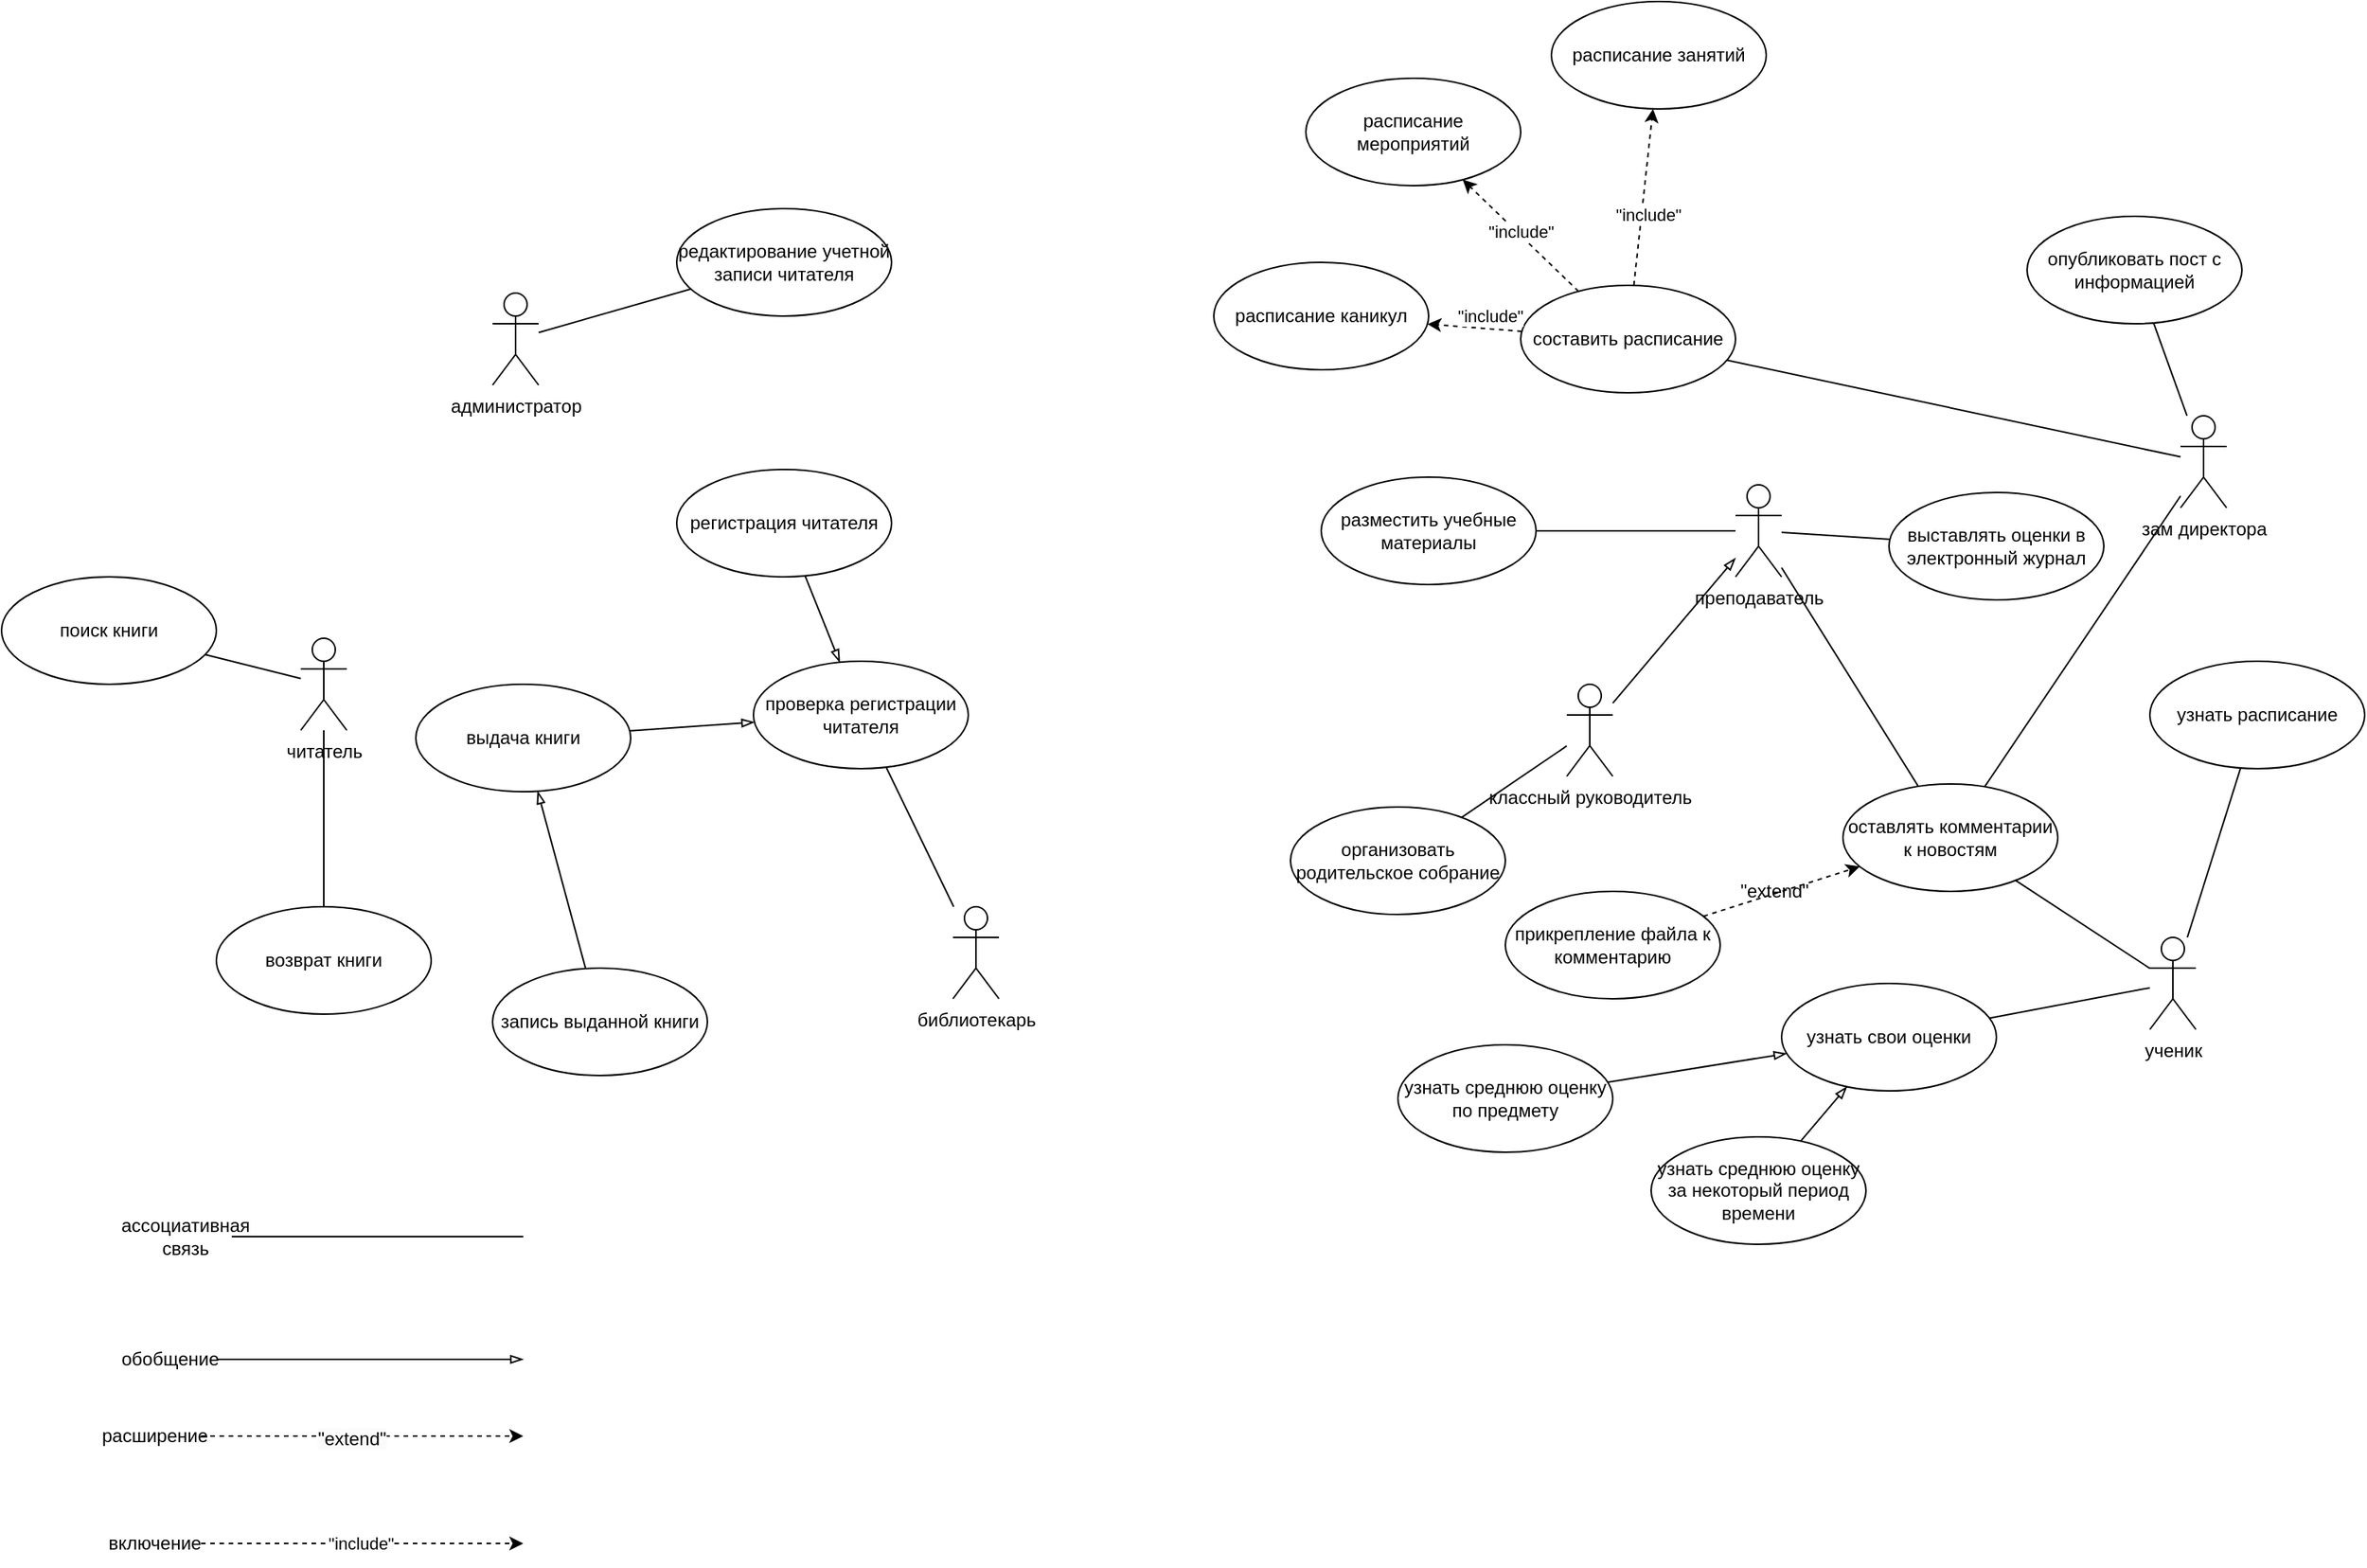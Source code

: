 <mxfile version="24.4.6" type="device">
  <diagram name="Страница — 1" id="wDRxLquC2YSGingMe7tP">
    <mxGraphModel dx="1889" dy="578" grid="1" gridSize="10" guides="1" tooltips="1" connect="1" arrows="1" fold="1" page="1" pageScale="1" pageWidth="827" pageHeight="1169" math="0" shadow="0">
      <root>
        <mxCell id="0" />
        <mxCell id="1" parent="0" />
        <mxCell id="cwoH7NcQLJnFLPaj7F_6-5" style="rounded=0;orthogonalLoop=1;jettySize=auto;html=1;strokeColor=default;endArrow=none;endFill=0;" parent="1" source="cwoH7NcQLJnFLPaj7F_6-1" target="cwoH7NcQLJnFLPaj7F_6-2" edge="1">
          <mxGeometry relative="1" as="geometry" />
        </mxCell>
        <mxCell id="cwoH7NcQLJnFLPaj7F_6-16" style="edgeStyle=none;rounded=0;orthogonalLoop=1;jettySize=auto;html=1;endArrow=none;endFill=0;" parent="1" source="cwoH7NcQLJnFLPaj7F_6-1" target="cwoH7NcQLJnFLPaj7F_6-15" edge="1">
          <mxGeometry relative="1" as="geometry" />
        </mxCell>
        <mxCell id="cwoH7NcQLJnFLPaj7F_6-32" style="edgeStyle=none;rounded=0;orthogonalLoop=1;jettySize=auto;html=1;endArrow=none;endFill=0;" parent="1" source="cwoH7NcQLJnFLPaj7F_6-1" target="cwoH7NcQLJnFLPaj7F_6-28" edge="1">
          <mxGeometry relative="1" as="geometry" />
        </mxCell>
        <mxCell id="cwoH7NcQLJnFLPaj7F_6-1" value="преподаватель" style="shape=umlActor;verticalLabelPosition=bottom;verticalAlign=top;html=1;" parent="1" vertex="1">
          <mxGeometry x="360" y="425" width="30" height="60" as="geometry" />
        </mxCell>
        <mxCell id="cwoH7NcQLJnFLPaj7F_6-2" value="выставлять оценки в электронный журнал" style="ellipse;whiteSpace=wrap;html=1;" parent="1" vertex="1">
          <mxGeometry x="460" y="430" width="140" height="70" as="geometry" />
        </mxCell>
        <mxCell id="cwoH7NcQLJnFLPaj7F_6-19" style="edgeStyle=none;rounded=0;orthogonalLoop=1;jettySize=auto;html=1;endArrow=none;endFill=0;" parent="1" source="cwoH7NcQLJnFLPaj7F_6-7" target="cwoH7NcQLJnFLPaj7F_6-18" edge="1">
          <mxGeometry relative="1" as="geometry" />
        </mxCell>
        <mxCell id="cwoH7NcQLJnFLPaj7F_6-7" value="классный руководитель" style="shape=umlActor;verticalLabelPosition=bottom;verticalAlign=top;html=1;" parent="1" vertex="1">
          <mxGeometry x="250" y="555" width="30" height="60" as="geometry" />
        </mxCell>
        <mxCell id="cwoH7NcQLJnFLPaj7F_6-12" style="edgeStyle=none;rounded=0;orthogonalLoop=1;jettySize=auto;html=1;endArrow=none;endFill=0;" parent="1" source="cwoH7NcQLJnFLPaj7F_6-9" target="cwoH7NcQLJnFLPaj7F_6-11" edge="1">
          <mxGeometry relative="1" as="geometry" />
        </mxCell>
        <mxCell id="cwoH7NcQLJnFLPaj7F_6-14" style="edgeStyle=none;rounded=0;orthogonalLoop=1;jettySize=auto;html=1;endArrow=none;endFill=0;" parent="1" source="cwoH7NcQLJnFLPaj7F_6-9" target="cwoH7NcQLJnFLPaj7F_6-13" edge="1">
          <mxGeometry relative="1" as="geometry" />
        </mxCell>
        <mxCell id="cwoH7NcQLJnFLPaj7F_6-31" style="edgeStyle=none;rounded=0;orthogonalLoop=1;jettySize=auto;html=1;endArrow=none;endFill=0;" parent="1" source="cwoH7NcQLJnFLPaj7F_6-9" target="cwoH7NcQLJnFLPaj7F_6-28" edge="1">
          <mxGeometry relative="1" as="geometry" />
        </mxCell>
        <mxCell id="cwoH7NcQLJnFLPaj7F_6-9" value="ученик" style="shape=umlActor;verticalLabelPosition=bottom;verticalAlign=top;html=1;" parent="1" vertex="1">
          <mxGeometry x="630" y="720" width="30" height="60" as="geometry" />
        </mxCell>
        <mxCell id="cwoH7NcQLJnFLPaj7F_6-11" value="узнать расписание" style="ellipse;whiteSpace=wrap;html=1;" parent="1" vertex="1">
          <mxGeometry x="630" y="540" width="140" height="70" as="geometry" />
        </mxCell>
        <mxCell id="cwoH7NcQLJnFLPaj7F_6-13" value="узнать свои оценки" style="ellipse;whiteSpace=wrap;html=1;" parent="1" vertex="1">
          <mxGeometry x="390" y="750" width="140" height="70" as="geometry" />
        </mxCell>
        <mxCell id="cwoH7NcQLJnFLPaj7F_6-15" value="разместить учебные материалы" style="ellipse;whiteSpace=wrap;html=1;" parent="1" vertex="1">
          <mxGeometry x="90" y="420" width="140" height="70" as="geometry" />
        </mxCell>
        <mxCell id="cwoH7NcQLJnFLPaj7F_6-18" value="организовать родительское собрание" style="ellipse;whiteSpace=wrap;html=1;" parent="1" vertex="1">
          <mxGeometry x="70" y="635" width="140" height="70" as="geometry" />
        </mxCell>
        <mxCell id="cwoH7NcQLJnFLPaj7F_6-23" style="edgeStyle=none;rounded=0;orthogonalLoop=1;jettySize=auto;html=1;endArrow=none;endFill=0;" parent="1" source="cwoH7NcQLJnFLPaj7F_6-21" target="cwoH7NcQLJnFLPaj7F_6-22" edge="1">
          <mxGeometry relative="1" as="geometry" />
        </mxCell>
        <mxCell id="cwoH7NcQLJnFLPaj7F_6-27" style="edgeStyle=none;rounded=0;orthogonalLoop=1;jettySize=auto;html=1;endArrow=none;endFill=0;" parent="1" source="cwoH7NcQLJnFLPaj7F_6-21" target="cwoH7NcQLJnFLPaj7F_6-26" edge="1">
          <mxGeometry relative="1" as="geometry" />
        </mxCell>
        <mxCell id="cwoH7NcQLJnFLPaj7F_6-33" style="edgeStyle=none;rounded=0;orthogonalLoop=1;jettySize=auto;html=1;endArrow=none;endFill=0;" parent="1" source="cwoH7NcQLJnFLPaj7F_6-21" target="cwoH7NcQLJnFLPaj7F_6-28" edge="1">
          <mxGeometry relative="1" as="geometry" />
        </mxCell>
        <mxCell id="cwoH7NcQLJnFLPaj7F_6-21" value="зам директора" style="shape=umlActor;verticalLabelPosition=bottom;verticalAlign=top;html=1;" parent="1" vertex="1">
          <mxGeometry x="650" y="380" width="30" height="60" as="geometry" />
        </mxCell>
        <mxCell id="cwoH7NcQLJnFLPaj7F_6-46" style="edgeStyle=none;rounded=0;orthogonalLoop=1;jettySize=auto;html=1;dashed=1;" parent="1" source="cwoH7NcQLJnFLPaj7F_6-22" target="cwoH7NcQLJnFLPaj7F_6-44" edge="1">
          <mxGeometry relative="1" as="geometry" />
        </mxCell>
        <mxCell id="cwoH7NcQLJnFLPaj7F_6-49" value="&quot;include&quot;" style="edgeLabel;html=1;align=center;verticalAlign=middle;resizable=0;points=[];" parent="cwoH7NcQLJnFLPaj7F_6-46" vertex="1" connectable="0">
          <mxGeometry x="-0.184" y="-4" relative="1" as="geometry">
            <mxPoint as="offset" />
          </mxGeometry>
        </mxCell>
        <mxCell id="cwoH7NcQLJnFLPaj7F_6-47" style="edgeStyle=none;rounded=0;orthogonalLoop=1;jettySize=auto;html=1;dashed=1;" parent="1" source="cwoH7NcQLJnFLPaj7F_6-22" target="cwoH7NcQLJnFLPaj7F_6-43" edge="1">
          <mxGeometry relative="1" as="geometry" />
        </mxCell>
        <mxCell id="cwoH7NcQLJnFLPaj7F_6-48" style="edgeStyle=none;rounded=0;orthogonalLoop=1;jettySize=auto;html=1;dashed=1;" parent="1" source="cwoH7NcQLJnFLPaj7F_6-22" target="cwoH7NcQLJnFLPaj7F_6-45" edge="1">
          <mxGeometry relative="1" as="geometry" />
        </mxCell>
        <mxCell id="cwoH7NcQLJnFLPaj7F_6-22" value="составить расписание" style="ellipse;whiteSpace=wrap;html=1;" parent="1" vertex="1">
          <mxGeometry x="220" y="295" width="140" height="70" as="geometry" />
        </mxCell>
        <mxCell id="cwoH7NcQLJnFLPaj7F_6-26" value="опубликовать пост с информацией" style="ellipse;whiteSpace=wrap;html=1;" parent="1" vertex="1">
          <mxGeometry x="550" y="250" width="140" height="70" as="geometry" />
        </mxCell>
        <mxCell id="cwoH7NcQLJnFLPaj7F_6-28" value="оставлять комментарии к новостям" style="ellipse;whiteSpace=wrap;html=1;" parent="1" vertex="1">
          <mxGeometry x="430" y="620" width="140" height="70" as="geometry" />
        </mxCell>
        <mxCell id="cwoH7NcQLJnFLPaj7F_6-37" style="edgeStyle=none;rounded=0;orthogonalLoop=1;jettySize=auto;html=1;endArrow=blockThin;endFill=0;" parent="1" source="cwoH7NcQLJnFLPaj7F_6-7" target="cwoH7NcQLJnFLPaj7F_6-1" edge="1">
          <mxGeometry relative="1" as="geometry" />
        </mxCell>
        <mxCell id="cwoH7NcQLJnFLPaj7F_6-40" style="edgeStyle=none;rounded=0;orthogonalLoop=1;jettySize=auto;html=1;endArrow=blockThin;endFill=0;" parent="1" source="cwoH7NcQLJnFLPaj7F_6-38" target="cwoH7NcQLJnFLPaj7F_6-13" edge="1">
          <mxGeometry relative="1" as="geometry" />
        </mxCell>
        <mxCell id="cwoH7NcQLJnFLPaj7F_6-38" value="узнать среднюю оценку за некоторый период времени" style="ellipse;whiteSpace=wrap;html=1;" parent="1" vertex="1">
          <mxGeometry x="305" y="850" width="140" height="70" as="geometry" />
        </mxCell>
        <mxCell id="cwoH7NcQLJnFLPaj7F_6-41" style="edgeStyle=none;rounded=0;orthogonalLoop=1;jettySize=auto;html=1;endArrow=blockThin;endFill=0;" parent="1" source="cwoH7NcQLJnFLPaj7F_6-39" target="cwoH7NcQLJnFLPaj7F_6-13" edge="1">
          <mxGeometry relative="1" as="geometry" />
        </mxCell>
        <mxCell id="cwoH7NcQLJnFLPaj7F_6-39" value="узнать среднюю оценку по предмету" style="ellipse;whiteSpace=wrap;html=1;" parent="1" vertex="1">
          <mxGeometry x="140" y="790" width="140" height="70" as="geometry" />
        </mxCell>
        <mxCell id="cwoH7NcQLJnFLPaj7F_6-43" value="расписание каникул" style="ellipse;whiteSpace=wrap;html=1;" parent="1" vertex="1">
          <mxGeometry x="20" y="280" width="140" height="70" as="geometry" />
        </mxCell>
        <mxCell id="cwoH7NcQLJnFLPaj7F_6-44" value="расписание занятий" style="ellipse;whiteSpace=wrap;html=1;" parent="1" vertex="1">
          <mxGeometry x="240" y="110" width="140" height="70" as="geometry" />
        </mxCell>
        <mxCell id="cwoH7NcQLJnFLPaj7F_6-45" value="расписание мероприятий" style="ellipse;whiteSpace=wrap;html=1;" parent="1" vertex="1">
          <mxGeometry x="80" y="160" width="140" height="70" as="geometry" />
        </mxCell>
        <mxCell id="cwoH7NcQLJnFLPaj7F_6-50" value="&quot;include&quot;" style="edgeLabel;html=1;align=center;verticalAlign=middle;resizable=0;points=[];" parent="1" vertex="1" connectable="0">
          <mxGeometry x="220.004" y="259.998" as="geometry" />
        </mxCell>
        <mxCell id="cwoH7NcQLJnFLPaj7F_6-51" value="&quot;include&quot;" style="edgeLabel;html=1;align=center;verticalAlign=middle;resizable=0;points=[];" parent="1" vertex="1" connectable="0">
          <mxGeometry x="200.004" y="314.998" as="geometry" />
        </mxCell>
        <mxCell id="cwoH7NcQLJnFLPaj7F_6-55" style="edgeStyle=none;rounded=0;orthogonalLoop=1;jettySize=auto;html=1;dashed=1;" parent="1" source="cwoH7NcQLJnFLPaj7F_6-52" target="cwoH7NcQLJnFLPaj7F_6-28" edge="1">
          <mxGeometry relative="1" as="geometry" />
        </mxCell>
        <mxCell id="cwoH7NcQLJnFLPaj7F_6-52" value="прикрепление файла к комментарию" style="ellipse;whiteSpace=wrap;html=1;" parent="1" vertex="1">
          <mxGeometry x="210" y="690" width="140" height="70" as="geometry" />
        </mxCell>
        <mxCell id="cwoH7NcQLJnFLPaj7F_6-54" value="&quot;extend&quot;" style="text;html=1;align=center;verticalAlign=middle;resizable=0;points=[];autosize=1;strokeColor=none;fillColor=none;rounded=0;" parent="1" vertex="1">
          <mxGeometry x="350" y="675" width="70" height="30" as="geometry" />
        </mxCell>
        <mxCell id="cwoH7NcQLJnFLPaj7F_6-62" style="edgeStyle=none;rounded=0;orthogonalLoop=1;jettySize=auto;html=1;endArrow=none;endFill=0;" parent="1" source="cwoH7NcQLJnFLPaj7F_6-57" target="cwoH7NcQLJnFLPaj7F_6-60" edge="1">
          <mxGeometry relative="1" as="geometry" />
        </mxCell>
        <mxCell id="cwoH7NcQLJnFLPaj7F_6-76" style="edgeStyle=none;rounded=0;orthogonalLoop=1;jettySize=auto;html=1;endArrow=none;endFill=0;" parent="1" source="cwoH7NcQLJnFLPaj7F_6-57" target="cwoH7NcQLJnFLPaj7F_6-59" edge="1">
          <mxGeometry relative="1" as="geometry" />
        </mxCell>
        <mxCell id="cwoH7NcQLJnFLPaj7F_6-57" value="читатель" style="shape=umlActor;verticalLabelPosition=bottom;verticalAlign=top;html=1;" parent="1" vertex="1">
          <mxGeometry x="-575" y="525" width="30" height="60" as="geometry" />
        </mxCell>
        <mxCell id="cwoH7NcQLJnFLPaj7F_6-79" style="edgeStyle=none;rounded=0;orthogonalLoop=1;jettySize=auto;html=1;endArrow=none;endFill=0;" parent="1" source="cwoH7NcQLJnFLPaj7F_6-58" target="cwoH7NcQLJnFLPaj7F_6-78" edge="1">
          <mxGeometry relative="1" as="geometry" />
        </mxCell>
        <mxCell id="cwoH7NcQLJnFLPaj7F_6-58" value="библиотекарь" style="shape=umlActor;verticalLabelPosition=bottom;verticalAlign=top;html=1;" parent="1" vertex="1">
          <mxGeometry x="-150" y="700" width="30" height="60" as="geometry" />
        </mxCell>
        <mxCell id="cwoH7NcQLJnFLPaj7F_6-59" value="поиск книги" style="ellipse;whiteSpace=wrap;html=1;" parent="1" vertex="1">
          <mxGeometry x="-770" y="485" width="140" height="70" as="geometry" />
        </mxCell>
        <mxCell id="cwoH7NcQLJnFLPaj7F_6-60" value="возврат книги" style="ellipse;whiteSpace=wrap;html=1;" parent="1" vertex="1">
          <mxGeometry x="-630" y="700" width="140" height="70" as="geometry" />
        </mxCell>
        <mxCell id="SGxSy1G-XBRt8ijOnTq7-11" style="rounded=0;orthogonalLoop=1;jettySize=auto;html=1;endArrow=blockThin;endFill=0;" edge="1" parent="1" source="cwoH7NcQLJnFLPaj7F_6-63" target="cwoH7NcQLJnFLPaj7F_6-78">
          <mxGeometry relative="1" as="geometry" />
        </mxCell>
        <mxCell id="cwoH7NcQLJnFLPaj7F_6-63" value="выдача книги" style="ellipse;whiteSpace=wrap;html=1;" parent="1" vertex="1">
          <mxGeometry x="-500" y="555" width="140" height="70" as="geometry" />
        </mxCell>
        <mxCell id="cwoH7NcQLJnFLPaj7F_6-89" style="edgeStyle=none;rounded=0;orthogonalLoop=1;jettySize=auto;html=1;endArrow=blockThin;endFill=0;" parent="1" source="cwoH7NcQLJnFLPaj7F_6-68" target="cwoH7NcQLJnFLPaj7F_6-63" edge="1">
          <mxGeometry relative="1" as="geometry" />
        </mxCell>
        <mxCell id="cwoH7NcQLJnFLPaj7F_6-68" value="запись выданной книги" style="ellipse;whiteSpace=wrap;html=1;" parent="1" vertex="1">
          <mxGeometry x="-450" y="740" width="140" height="70" as="geometry" />
        </mxCell>
        <mxCell id="cwoH7NcQLJnFLPaj7F_6-86" style="edgeStyle=none;rounded=0;orthogonalLoop=1;jettySize=auto;html=1;endArrow=none;endFill=0;" parent="1" source="cwoH7NcQLJnFLPaj7F_6-69" target="cwoH7NcQLJnFLPaj7F_6-85" edge="1">
          <mxGeometry relative="1" as="geometry" />
        </mxCell>
        <mxCell id="cwoH7NcQLJnFLPaj7F_6-69" value="администратор" style="shape=umlActor;verticalLabelPosition=bottom;verticalAlign=top;html=1;" parent="1" vertex="1">
          <mxGeometry x="-450" y="300" width="30" height="60" as="geometry" />
        </mxCell>
        <mxCell id="cwoH7NcQLJnFLPaj7F_6-78" value="проверка регистрации читателя" style="ellipse;whiteSpace=wrap;html=1;" parent="1" vertex="1">
          <mxGeometry x="-280" y="540" width="140" height="70" as="geometry" />
        </mxCell>
        <mxCell id="cwoH7NcQLJnFLPaj7F_6-88" style="edgeStyle=none;rounded=0;orthogonalLoop=1;jettySize=auto;html=1;endArrow=blockThin;endFill=0;" parent="1" source="cwoH7NcQLJnFLPaj7F_6-82" target="cwoH7NcQLJnFLPaj7F_6-78" edge="1">
          <mxGeometry relative="1" as="geometry" />
        </mxCell>
        <mxCell id="cwoH7NcQLJnFLPaj7F_6-82" value="регистрация читателя" style="ellipse;whiteSpace=wrap;html=1;" parent="1" vertex="1">
          <mxGeometry x="-330" y="415" width="140" height="70" as="geometry" />
        </mxCell>
        <mxCell id="cwoH7NcQLJnFLPaj7F_6-85" value="редактирование учетной записи читателя" style="ellipse;whiteSpace=wrap;html=1;" parent="1" vertex="1">
          <mxGeometry x="-330" y="245" width="140" height="70" as="geometry" />
        </mxCell>
        <mxCell id="SGxSy1G-XBRt8ijOnTq7-2" style="edgeStyle=orthogonalEdgeStyle;rounded=0;orthogonalLoop=1;jettySize=auto;html=1;endArrow=none;endFill=0;" edge="1" parent="1" source="SGxSy1G-XBRt8ijOnTq7-1">
          <mxGeometry relative="1" as="geometry">
            <mxPoint x="-430" y="915" as="targetPoint" />
          </mxGeometry>
        </mxCell>
        <mxCell id="SGxSy1G-XBRt8ijOnTq7-1" value="ассоциативная связь" style="text;html=1;align=center;verticalAlign=middle;whiteSpace=wrap;rounded=0;" vertex="1" parent="1">
          <mxGeometry x="-680" y="900" width="60" height="30" as="geometry" />
        </mxCell>
        <mxCell id="SGxSy1G-XBRt8ijOnTq7-4" style="edgeStyle=orthogonalEdgeStyle;rounded=0;orthogonalLoop=1;jettySize=auto;html=1;endArrow=blockThin;endFill=0;" edge="1" parent="1" source="SGxSy1G-XBRt8ijOnTq7-3">
          <mxGeometry relative="1" as="geometry">
            <mxPoint x="-430" y="995" as="targetPoint" />
          </mxGeometry>
        </mxCell>
        <mxCell id="SGxSy1G-XBRt8ijOnTq7-3" value="обобщение" style="text;html=1;align=center;verticalAlign=middle;whiteSpace=wrap;rounded=0;" vertex="1" parent="1">
          <mxGeometry x="-690" y="980" width="60" height="30" as="geometry" />
        </mxCell>
        <mxCell id="SGxSy1G-XBRt8ijOnTq7-6" style="edgeStyle=orthogonalEdgeStyle;rounded=0;orthogonalLoop=1;jettySize=auto;html=1;dashed=1;" edge="1" parent="1" source="SGxSy1G-XBRt8ijOnTq7-5">
          <mxGeometry relative="1" as="geometry">
            <mxPoint x="-430" y="1045" as="targetPoint" />
          </mxGeometry>
        </mxCell>
        <mxCell id="SGxSy1G-XBRt8ijOnTq7-5" value="расширение" style="text;html=1;align=center;verticalAlign=middle;whiteSpace=wrap;rounded=0;" vertex="1" parent="1">
          <mxGeometry x="-700" y="1030" width="60" height="30" as="geometry" />
        </mxCell>
        <mxCell id="SGxSy1G-XBRt8ijOnTq7-7" value="&lt;span style=&quot;font-size: 12px; background-color: rgb(251, 251, 251);&quot;&gt;&quot;extend&quot;&lt;/span&gt;" style="edgeLabel;html=1;align=center;verticalAlign=middle;resizable=0;points=[];" vertex="1" connectable="0" parent="1">
          <mxGeometry x="-550.003" y="1045.0" as="geometry">
            <mxPoint x="8" y="2" as="offset" />
          </mxGeometry>
        </mxCell>
        <mxCell id="SGxSy1G-XBRt8ijOnTq7-8" style="edgeStyle=orthogonalEdgeStyle;rounded=0;orthogonalLoop=1;jettySize=auto;html=1;dashed=1;" edge="1" parent="1" source="SGxSy1G-XBRt8ijOnTq7-9">
          <mxGeometry relative="1" as="geometry">
            <mxPoint x="-430" y="1115" as="targetPoint" />
          </mxGeometry>
        </mxCell>
        <mxCell id="SGxSy1G-XBRt8ijOnTq7-9" value="включение" style="text;html=1;align=center;verticalAlign=middle;whiteSpace=wrap;rounded=0;" vertex="1" parent="1">
          <mxGeometry x="-700" y="1100" width="60" height="30" as="geometry" />
        </mxCell>
        <mxCell id="SGxSy1G-XBRt8ijOnTq7-10" value="&quot;include&quot;" style="edgeLabel;html=1;align=center;verticalAlign=middle;resizable=0;points=[];" vertex="1" connectable="0" parent="1">
          <mxGeometry x="-540.003" y="1115.0" as="geometry">
            <mxPoint x="4" as="offset" />
          </mxGeometry>
        </mxCell>
      </root>
    </mxGraphModel>
  </diagram>
</mxfile>
